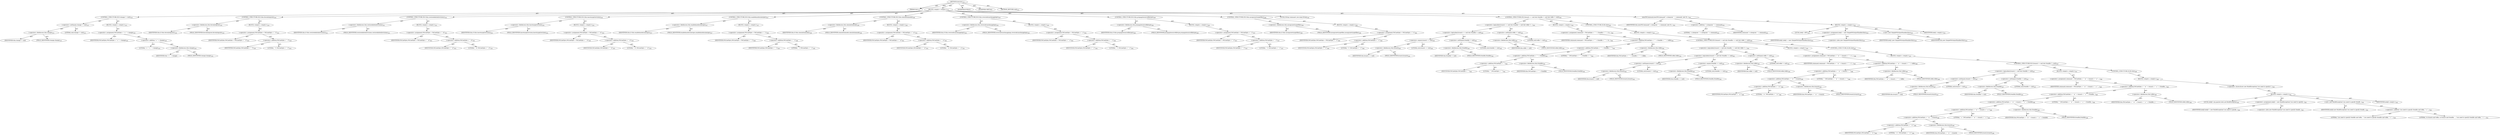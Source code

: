 digraph "execute" {  
"111669149720" [label = <(METHOD,execute)<SUB>314</SUB>> ]
"115964117004" [label = <(PARAM,this)<SUB>314</SUB>> ]
"25769803800" [label = <(BLOCK,&lt;empty&gt;,&lt;empty&gt;)<SUB>314</SUB>> ]
"47244640256" [label = <(CONTROL_STRUCTURE,IF,if (change != null))<SUB>315</SUB>> ]
"30064771108" [label = <(&lt;operator&gt;.notEquals,change != null)<SUB>315</SUB>> ]
"30064771109" [label = <(&lt;operator&gt;.fieldAccess,this.change)<SUB>315</SUB>> ]
"68719476782" [label = <(IDENTIFIER,this,change != null)> ]
"55834574872" [label = <(FIELD_IDENTIFIER,change,change)<SUB>315</SUB>> ]
"90194313216" [label = <(LITERAL,null,change != null)<SUB>315</SUB>> ]
"25769803801" [label = <(BLOCK,&lt;empty&gt;,&lt;empty&gt;)<SUB>315</SUB>> ]
"30064771110" [label = <(&lt;operator&gt;.assignment,P4CmdOpts = &quot;-c &quot; + change)<SUB>316</SUB>> ]
"68719476783" [label = <(IDENTIFIER,P4CmdOpts,P4CmdOpts = &quot;-c &quot; + change)<SUB>316</SUB>> ]
"30064771111" [label = <(&lt;operator&gt;.addition,&quot;-c &quot; + change)<SUB>316</SUB>> ]
"90194313217" [label = <(LITERAL,&quot;-c &quot;,&quot;-c &quot; + change)<SUB>316</SUB>> ]
"30064771112" [label = <(&lt;operator&gt;.fieldAccess,this.change)<SUB>316</SUB>> ]
"68719476784" [label = <(IDENTIFIER,this,&quot;-c &quot; + change)> ]
"55834574873" [label = <(FIELD_IDENTIFIER,change,change)<SUB>316</SUB>> ]
"47244640257" [label = <(CONTROL_STRUCTURE,IF,if (this.forceintegrate))<SUB>318</SUB>> ]
"30064771113" [label = <(&lt;operator&gt;.fieldAccess,this.forceintegrate)<SUB>318</SUB>> ]
"68719476748" [label = <(IDENTIFIER,this,if (this.forceintegrate))<SUB>318</SUB>> ]
"55834574874" [label = <(FIELD_IDENTIFIER,forceintegrate,forceintegrate)<SUB>318</SUB>> ]
"25769803802" [label = <(BLOCK,&lt;empty&gt;,&lt;empty&gt;)<SUB>318</SUB>> ]
"30064771114" [label = <(&lt;operator&gt;.assignment,P4CmdOpts = P4CmdOpts + &quot; -f&quot;)<SUB>319</SUB>> ]
"68719476785" [label = <(IDENTIFIER,P4CmdOpts,P4CmdOpts = P4CmdOpts + &quot; -f&quot;)<SUB>319</SUB>> ]
"30064771115" [label = <(&lt;operator&gt;.addition,P4CmdOpts + &quot; -f&quot;)<SUB>319</SUB>> ]
"68719476786" [label = <(IDENTIFIER,P4CmdOpts,P4CmdOpts + &quot; -f&quot;)<SUB>319</SUB>> ]
"90194313218" [label = <(LITERAL,&quot; -f&quot;,P4CmdOpts + &quot; -f&quot;)<SUB>319</SUB>> ]
"47244640258" [label = <(CONTROL_STRUCTURE,IF,if (this.restoredeletedrevisions))<SUB>321</SUB>> ]
"30064771116" [label = <(&lt;operator&gt;.fieldAccess,this.restoredeletedrevisions)<SUB>321</SUB>> ]
"68719476749" [label = <(IDENTIFIER,this,if (this.restoredeletedrevisions))<SUB>321</SUB>> ]
"55834574875" [label = <(FIELD_IDENTIFIER,restoredeletedrevisions,restoredeletedrevisions)<SUB>321</SUB>> ]
"25769803803" [label = <(BLOCK,&lt;empty&gt;,&lt;empty&gt;)<SUB>321</SUB>> ]
"30064771117" [label = <(&lt;operator&gt;.assignment,P4CmdOpts = P4CmdOpts + &quot; -d&quot;)<SUB>322</SUB>> ]
"68719476787" [label = <(IDENTIFIER,P4CmdOpts,P4CmdOpts = P4CmdOpts + &quot; -d&quot;)<SUB>322</SUB>> ]
"30064771118" [label = <(&lt;operator&gt;.addition,P4CmdOpts + &quot; -d&quot;)<SUB>322</SUB>> ]
"68719476788" [label = <(IDENTIFIER,P4CmdOpts,P4CmdOpts + &quot; -d&quot;)<SUB>322</SUB>> ]
"90194313219" [label = <(LITERAL,&quot; -d&quot;,P4CmdOpts + &quot; -d&quot;)<SUB>322</SUB>> ]
"47244640259" [label = <(CONTROL_STRUCTURE,IF,if (this.leavetargetrevision))<SUB>324</SUB>> ]
"30064771119" [label = <(&lt;operator&gt;.fieldAccess,this.leavetargetrevision)<SUB>324</SUB>> ]
"68719476750" [label = <(IDENTIFIER,this,if (this.leavetargetrevision))<SUB>324</SUB>> ]
"55834574876" [label = <(FIELD_IDENTIFIER,leavetargetrevision,leavetargetrevision)<SUB>324</SUB>> ]
"25769803804" [label = <(BLOCK,&lt;empty&gt;,&lt;empty&gt;)<SUB>324</SUB>> ]
"30064771120" [label = <(&lt;operator&gt;.assignment,P4CmdOpts = P4CmdOpts + &quot; -h&quot;)<SUB>325</SUB>> ]
"68719476789" [label = <(IDENTIFIER,P4CmdOpts,P4CmdOpts = P4CmdOpts + &quot; -h&quot;)<SUB>325</SUB>> ]
"30064771121" [label = <(&lt;operator&gt;.addition,P4CmdOpts + &quot; -h&quot;)<SUB>325</SUB>> ]
"68719476790" [label = <(IDENTIFIER,P4CmdOpts,P4CmdOpts + &quot; -h&quot;)<SUB>325</SUB>> ]
"90194313220" [label = <(LITERAL,&quot; -h&quot;,P4CmdOpts + &quot; -h&quot;)<SUB>325</SUB>> ]
"47244640260" [label = <(CONTROL_STRUCTURE,IF,if (this.enablebaselessmerges))<SUB>327</SUB>> ]
"30064771122" [label = <(&lt;operator&gt;.fieldAccess,this.enablebaselessmerges)<SUB>327</SUB>> ]
"68719476751" [label = <(IDENTIFIER,this,if (this.enablebaselessmerges))<SUB>327</SUB>> ]
"55834574877" [label = <(FIELD_IDENTIFIER,enablebaselessmerges,enablebaselessmerges)<SUB>327</SUB>> ]
"25769803805" [label = <(BLOCK,&lt;empty&gt;,&lt;empty&gt;)<SUB>327</SUB>> ]
"30064771123" [label = <(&lt;operator&gt;.assignment,P4CmdOpts = P4CmdOpts + &quot; -i&quot;)<SUB>328</SUB>> ]
"68719476791" [label = <(IDENTIFIER,P4CmdOpts,P4CmdOpts = P4CmdOpts + &quot; -i&quot;)<SUB>328</SUB>> ]
"30064771124" [label = <(&lt;operator&gt;.addition,P4CmdOpts + &quot; -i&quot;)<SUB>328</SUB>> ]
"68719476792" [label = <(IDENTIFIER,P4CmdOpts,P4CmdOpts + &quot; -i&quot;)<SUB>328</SUB>> ]
"90194313221" [label = <(LITERAL,&quot; -i&quot;,P4CmdOpts + &quot; -i&quot;)<SUB>328</SUB>> ]
"47244640261" [label = <(CONTROL_STRUCTURE,IF,if (this.simulationmode))<SUB>330</SUB>> ]
"30064771125" [label = <(&lt;operator&gt;.fieldAccess,this.simulationmode)<SUB>330</SUB>> ]
"68719476752" [label = <(IDENTIFIER,this,if (this.simulationmode))<SUB>330</SUB>> ]
"55834574878" [label = <(FIELD_IDENTIFIER,simulationmode,simulationmode)<SUB>330</SUB>> ]
"25769803806" [label = <(BLOCK,&lt;empty&gt;,&lt;empty&gt;)<SUB>330</SUB>> ]
"30064771126" [label = <(&lt;operator&gt;.assignment,P4CmdOpts = P4CmdOpts + &quot; -n&quot;)<SUB>331</SUB>> ]
"68719476793" [label = <(IDENTIFIER,P4CmdOpts,P4CmdOpts = P4CmdOpts + &quot; -n&quot;)<SUB>331</SUB>> ]
"30064771127" [label = <(&lt;operator&gt;.addition,P4CmdOpts + &quot; -n&quot;)<SUB>331</SUB>> ]
"68719476794" [label = <(IDENTIFIER,P4CmdOpts,P4CmdOpts + &quot; -n&quot;)<SUB>331</SUB>> ]
"90194313222" [label = <(LITERAL,&quot; -n&quot;,P4CmdOpts + &quot; -n&quot;)<SUB>331</SUB>> ]
"47244640262" [label = <(CONTROL_STRUCTURE,IF,if (this.reversebranchmappings))<SUB>333</SUB>> ]
"30064771128" [label = <(&lt;operator&gt;.fieldAccess,this.reversebranchmappings)<SUB>333</SUB>> ]
"68719476753" [label = <(IDENTIFIER,this,if (this.reversebranchmappings))<SUB>333</SUB>> ]
"55834574879" [label = <(FIELD_IDENTIFIER,reversebranchmappings,reversebranchmappings)<SUB>333</SUB>> ]
"25769803807" [label = <(BLOCK,&lt;empty&gt;,&lt;empty&gt;)<SUB>333</SUB>> ]
"30064771129" [label = <(&lt;operator&gt;.assignment,P4CmdOpts = P4CmdOpts + &quot; -r&quot;)<SUB>334</SUB>> ]
"68719476795" [label = <(IDENTIFIER,P4CmdOpts,P4CmdOpts = P4CmdOpts + &quot; -r&quot;)<SUB>334</SUB>> ]
"30064771130" [label = <(&lt;operator&gt;.addition,P4CmdOpts + &quot; -r&quot;)<SUB>334</SUB>> ]
"68719476796" [label = <(IDENTIFIER,P4CmdOpts,P4CmdOpts + &quot; -r&quot;)<SUB>334</SUB>> ]
"90194313223" [label = <(LITERAL,&quot; -r&quot;,P4CmdOpts + &quot; -r&quot;)<SUB>334</SUB>> ]
"47244640263" [label = <(CONTROL_STRUCTURE,IF,if (this.propagatesourcefiletype))<SUB>336</SUB>> ]
"30064771131" [label = <(&lt;operator&gt;.fieldAccess,this.propagatesourcefiletype)<SUB>336</SUB>> ]
"68719476754" [label = <(IDENTIFIER,this,if (this.propagatesourcefiletype))<SUB>336</SUB>> ]
"55834574880" [label = <(FIELD_IDENTIFIER,propagatesourcefiletype,propagatesourcefiletype)<SUB>336</SUB>> ]
"25769803808" [label = <(BLOCK,&lt;empty&gt;,&lt;empty&gt;)<SUB>336</SUB>> ]
"30064771132" [label = <(&lt;operator&gt;.assignment,P4CmdOpts = P4CmdOpts + &quot; -t&quot;)<SUB>337</SUB>> ]
"68719476797" [label = <(IDENTIFIER,P4CmdOpts,P4CmdOpts = P4CmdOpts + &quot; -t&quot;)<SUB>337</SUB>> ]
"30064771133" [label = <(&lt;operator&gt;.addition,P4CmdOpts + &quot; -t&quot;)<SUB>337</SUB>> ]
"68719476798" [label = <(IDENTIFIER,P4CmdOpts,P4CmdOpts + &quot; -t&quot;)<SUB>337</SUB>> ]
"90194313224" [label = <(LITERAL,&quot; -t&quot;,P4CmdOpts + &quot; -t&quot;)<SUB>337</SUB>> ]
"47244640264" [label = <(CONTROL_STRUCTURE,IF,if (this.nocopynewtargetfiles))<SUB>339</SUB>> ]
"30064771134" [label = <(&lt;operator&gt;.fieldAccess,this.nocopynewtargetfiles)<SUB>339</SUB>> ]
"68719476755" [label = <(IDENTIFIER,this,if (this.nocopynewtargetfiles))<SUB>339</SUB>> ]
"55834574881" [label = <(FIELD_IDENTIFIER,nocopynewtargetfiles,nocopynewtargetfiles)<SUB>339</SUB>> ]
"25769803809" [label = <(BLOCK,&lt;empty&gt;,&lt;empty&gt;)<SUB>339</SUB>> ]
"30064771135" [label = <(&lt;operator&gt;.assignment,P4CmdOpts = P4CmdOpts + &quot;-v&quot;)<SUB>340</SUB>> ]
"68719476799" [label = <(IDENTIFIER,P4CmdOpts,P4CmdOpts = P4CmdOpts + &quot;-v&quot;)<SUB>340</SUB>> ]
"30064771136" [label = <(&lt;operator&gt;.addition,P4CmdOpts + &quot;-v&quot;)<SUB>340</SUB>> ]
"68719476800" [label = <(IDENTIFIER,P4CmdOpts,P4CmdOpts + &quot;-v&quot;)<SUB>340</SUB>> ]
"90194313225" [label = <(LITERAL,&quot;-v&quot;,P4CmdOpts + &quot;-v&quot;)<SUB>340</SUB>> ]
"94489280512" [label = <(LOCAL,String command: java.lang.String)<SUB>342</SUB>> ]
"47244640265" [label = <(CONTROL_STRUCTURE,IF,if (branch == null &amp;&amp; fromfile != null &amp;&amp; tofile != null))<SUB>343</SUB>> ]
"30064771137" [label = <(&lt;operator&gt;.logicalAnd,branch == null &amp;&amp; fromfile != null &amp;&amp; tofile !=...)<SUB>343</SUB>> ]
"30064771138" [label = <(&lt;operator&gt;.logicalAnd,branch == null &amp;&amp; fromfile != null)<SUB>343</SUB>> ]
"30064771139" [label = <(&lt;operator&gt;.equals,branch == null)<SUB>343</SUB>> ]
"30064771140" [label = <(&lt;operator&gt;.fieldAccess,this.branch)<SUB>343</SUB>> ]
"68719476801" [label = <(IDENTIFIER,this,branch == null)> ]
"55834574882" [label = <(FIELD_IDENTIFIER,branch,branch)<SUB>343</SUB>> ]
"90194313226" [label = <(LITERAL,null,branch == null)<SUB>343</SUB>> ]
"30064771141" [label = <(&lt;operator&gt;.notEquals,fromfile != null)<SUB>343</SUB>> ]
"30064771142" [label = <(&lt;operator&gt;.fieldAccess,this.fromfile)<SUB>343</SUB>> ]
"68719476802" [label = <(IDENTIFIER,this,fromfile != null)> ]
"55834574883" [label = <(FIELD_IDENTIFIER,fromfile,fromfile)<SUB>343</SUB>> ]
"90194313227" [label = <(LITERAL,null,fromfile != null)<SUB>343</SUB>> ]
"30064771143" [label = <(&lt;operator&gt;.notEquals,tofile != null)<SUB>343</SUB>> ]
"30064771144" [label = <(&lt;operator&gt;.fieldAccess,this.tofile)<SUB>343</SUB>> ]
"68719476803" [label = <(IDENTIFIER,this,tofile != null)> ]
"55834574884" [label = <(FIELD_IDENTIFIER,tofile,tofile)<SUB>343</SUB>> ]
"90194313228" [label = <(LITERAL,null,tofile != null)<SUB>343</SUB>> ]
"25769803810" [label = <(BLOCK,&lt;empty&gt;,&lt;empty&gt;)<SUB>343</SUB>> ]
"30064771145" [label = <(&lt;operator&gt;.assignment,command = P4CmdOpts + &quot; &quot; + fromfile + &quot; &quot; + to...)<SUB>344</SUB>> ]
"68719476804" [label = <(IDENTIFIER,command,command = P4CmdOpts + &quot; &quot; + fromfile + &quot; &quot; + to...)<SUB>344</SUB>> ]
"30064771146" [label = <(&lt;operator&gt;.addition,P4CmdOpts + &quot; &quot; + fromfile + &quot; &quot; + tofile)<SUB>344</SUB>> ]
"30064771147" [label = <(&lt;operator&gt;.addition,P4CmdOpts + &quot; &quot; + fromfile + &quot; &quot;)<SUB>344</SUB>> ]
"30064771148" [label = <(&lt;operator&gt;.addition,P4CmdOpts + &quot; &quot; + fromfile)<SUB>344</SUB>> ]
"30064771149" [label = <(&lt;operator&gt;.addition,P4CmdOpts + &quot; &quot;)<SUB>344</SUB>> ]
"68719476805" [label = <(IDENTIFIER,P4CmdOpts,P4CmdOpts + &quot; &quot;)<SUB>344</SUB>> ]
"90194313229" [label = <(LITERAL,&quot; &quot;,P4CmdOpts + &quot; &quot;)<SUB>344</SUB>> ]
"30064771150" [label = <(&lt;operator&gt;.fieldAccess,this.fromfile)<SUB>344</SUB>> ]
"68719476806" [label = <(IDENTIFIER,this,P4CmdOpts + &quot; &quot; + fromfile)> ]
"55834574885" [label = <(FIELD_IDENTIFIER,fromfile,fromfile)<SUB>344</SUB>> ]
"90194313230" [label = <(LITERAL,&quot; &quot;,P4CmdOpts + &quot; &quot; + fromfile + &quot; &quot;)<SUB>344</SUB>> ]
"30064771151" [label = <(&lt;operator&gt;.fieldAccess,this.tofile)<SUB>344</SUB>> ]
"68719476807" [label = <(IDENTIFIER,this,P4CmdOpts + &quot; &quot; + fromfile + &quot; &quot; + tofile)> ]
"55834574886" [label = <(FIELD_IDENTIFIER,tofile,tofile)<SUB>344</SUB>> ]
"47244640266" [label = <(CONTROL_STRUCTURE,ELSE,else)<SUB>345</SUB>> ]
"25769803811" [label = <(BLOCK,&lt;empty&gt;,&lt;empty&gt;)<SUB>345</SUB>> ]
"47244640267" [label = <(CONTROL_STRUCTURE,IF,if (branch != null &amp;&amp; fromfile == null &amp;&amp; tofile != null))<SUB>345</SUB>> ]
"30064771152" [label = <(&lt;operator&gt;.logicalAnd,branch != null &amp;&amp; fromfile == null &amp;&amp; tofile !=...)<SUB>345</SUB>> ]
"30064771153" [label = <(&lt;operator&gt;.logicalAnd,branch != null &amp;&amp; fromfile == null)<SUB>345</SUB>> ]
"30064771154" [label = <(&lt;operator&gt;.notEquals,branch != null)<SUB>345</SUB>> ]
"30064771155" [label = <(&lt;operator&gt;.fieldAccess,this.branch)<SUB>345</SUB>> ]
"68719476808" [label = <(IDENTIFIER,this,branch != null)> ]
"55834574887" [label = <(FIELD_IDENTIFIER,branch,branch)<SUB>345</SUB>> ]
"90194313231" [label = <(LITERAL,null,branch != null)<SUB>345</SUB>> ]
"30064771156" [label = <(&lt;operator&gt;.equals,fromfile == null)<SUB>345</SUB>> ]
"30064771157" [label = <(&lt;operator&gt;.fieldAccess,this.fromfile)<SUB>345</SUB>> ]
"68719476809" [label = <(IDENTIFIER,this,fromfile == null)> ]
"55834574888" [label = <(FIELD_IDENTIFIER,fromfile,fromfile)<SUB>345</SUB>> ]
"90194313232" [label = <(LITERAL,null,fromfile == null)<SUB>345</SUB>> ]
"30064771158" [label = <(&lt;operator&gt;.notEquals,tofile != null)<SUB>345</SUB>> ]
"30064771159" [label = <(&lt;operator&gt;.fieldAccess,this.tofile)<SUB>345</SUB>> ]
"68719476810" [label = <(IDENTIFIER,this,tofile != null)> ]
"55834574889" [label = <(FIELD_IDENTIFIER,tofile,tofile)<SUB>345</SUB>> ]
"90194313233" [label = <(LITERAL,null,tofile != null)<SUB>345</SUB>> ]
"25769803812" [label = <(BLOCK,&lt;empty&gt;,&lt;empty&gt;)<SUB>345</SUB>> ]
"30064771160" [label = <(&lt;operator&gt;.assignment,command = P4CmdOpts + &quot; -b &quot; + branch + &quot; &quot; + t...)<SUB>346</SUB>> ]
"68719476811" [label = <(IDENTIFIER,command,command = P4CmdOpts + &quot; -b &quot; + branch + &quot; &quot; + t...)<SUB>346</SUB>> ]
"30064771161" [label = <(&lt;operator&gt;.addition,P4CmdOpts + &quot; -b &quot; + branch + &quot; &quot; + tofile)<SUB>346</SUB>> ]
"30064771162" [label = <(&lt;operator&gt;.addition,P4CmdOpts + &quot; -b &quot; + branch + &quot; &quot;)<SUB>346</SUB>> ]
"30064771163" [label = <(&lt;operator&gt;.addition,P4CmdOpts + &quot; -b &quot; + branch)<SUB>346</SUB>> ]
"30064771164" [label = <(&lt;operator&gt;.addition,P4CmdOpts + &quot; -b &quot;)<SUB>346</SUB>> ]
"68719476812" [label = <(IDENTIFIER,P4CmdOpts,P4CmdOpts + &quot; -b &quot;)<SUB>346</SUB>> ]
"90194313234" [label = <(LITERAL,&quot; -b &quot;,P4CmdOpts + &quot; -b &quot;)<SUB>346</SUB>> ]
"30064771165" [label = <(&lt;operator&gt;.fieldAccess,this.branch)<SUB>346</SUB>> ]
"68719476813" [label = <(IDENTIFIER,this,P4CmdOpts + &quot; -b &quot; + branch)> ]
"55834574890" [label = <(FIELD_IDENTIFIER,branch,branch)<SUB>346</SUB>> ]
"90194313235" [label = <(LITERAL,&quot; &quot;,P4CmdOpts + &quot; -b &quot; + branch + &quot; &quot;)<SUB>346</SUB>> ]
"30064771166" [label = <(&lt;operator&gt;.fieldAccess,this.tofile)<SUB>346</SUB>> ]
"68719476814" [label = <(IDENTIFIER,this,P4CmdOpts + &quot; -b &quot; + branch + &quot; &quot; + tofile)> ]
"55834574891" [label = <(FIELD_IDENTIFIER,tofile,tofile)<SUB>346</SUB>> ]
"47244640268" [label = <(CONTROL_STRUCTURE,ELSE,else)<SUB>347</SUB>> ]
"25769803813" [label = <(BLOCK,&lt;empty&gt;,&lt;empty&gt;)<SUB>347</SUB>> ]
"47244640269" [label = <(CONTROL_STRUCTURE,IF,if (branch != null &amp;&amp; fromfile != null))<SUB>347</SUB>> ]
"30064771167" [label = <(&lt;operator&gt;.logicalAnd,branch != null &amp;&amp; fromfile != null)<SUB>347</SUB>> ]
"30064771168" [label = <(&lt;operator&gt;.notEquals,branch != null)<SUB>347</SUB>> ]
"30064771169" [label = <(&lt;operator&gt;.fieldAccess,this.branch)<SUB>347</SUB>> ]
"68719476815" [label = <(IDENTIFIER,this,branch != null)> ]
"55834574892" [label = <(FIELD_IDENTIFIER,branch,branch)<SUB>347</SUB>> ]
"90194313236" [label = <(LITERAL,null,branch != null)<SUB>347</SUB>> ]
"30064771170" [label = <(&lt;operator&gt;.notEquals,fromfile != null)<SUB>347</SUB>> ]
"30064771171" [label = <(&lt;operator&gt;.fieldAccess,this.fromfile)<SUB>347</SUB>> ]
"68719476816" [label = <(IDENTIFIER,this,fromfile != null)> ]
"55834574893" [label = <(FIELD_IDENTIFIER,fromfile,fromfile)<SUB>347</SUB>> ]
"90194313237" [label = <(LITERAL,null,fromfile != null)<SUB>347</SUB>> ]
"25769803814" [label = <(BLOCK,&lt;empty&gt;,&lt;empty&gt;)<SUB>347</SUB>> ]
"30064771172" [label = <(&lt;operator&gt;.assignment,command = P4CmdOpts + &quot; -b &quot; + branch + &quot; -s &quot; ...)<SUB>348</SUB>> ]
"68719476817" [label = <(IDENTIFIER,command,command = P4CmdOpts + &quot; -b &quot; + branch + &quot; -s &quot; ...)<SUB>348</SUB>> ]
"30064771173" [label = <(&lt;operator&gt;.addition,P4CmdOpts + &quot; -b &quot; + branch + &quot; -s &quot; + fromfile...)<SUB>348</SUB>> ]
"30064771174" [label = <(&lt;operator&gt;.addition,P4CmdOpts + &quot; -b &quot; + branch + &quot; -s &quot; + fromfile...)<SUB>348</SUB>> ]
"30064771175" [label = <(&lt;operator&gt;.addition,P4CmdOpts + &quot; -b &quot; + branch + &quot; -s &quot; + fromfile)<SUB>348</SUB>> ]
"30064771176" [label = <(&lt;operator&gt;.addition,P4CmdOpts + &quot; -b &quot; + branch + &quot; -s &quot;)<SUB>348</SUB>> ]
"30064771177" [label = <(&lt;operator&gt;.addition,P4CmdOpts + &quot; -b &quot; + branch)<SUB>348</SUB>> ]
"30064771178" [label = <(&lt;operator&gt;.addition,P4CmdOpts + &quot; -b &quot;)<SUB>348</SUB>> ]
"68719476818" [label = <(IDENTIFIER,P4CmdOpts,P4CmdOpts + &quot; -b &quot;)<SUB>348</SUB>> ]
"90194313238" [label = <(LITERAL,&quot; -b &quot;,P4CmdOpts + &quot; -b &quot;)<SUB>348</SUB>> ]
"30064771179" [label = <(&lt;operator&gt;.fieldAccess,this.branch)<SUB>348</SUB>> ]
"68719476819" [label = <(IDENTIFIER,this,P4CmdOpts + &quot; -b &quot; + branch)> ]
"55834574894" [label = <(FIELD_IDENTIFIER,branch,branch)<SUB>348</SUB>> ]
"90194313239" [label = <(LITERAL,&quot; -s &quot;,P4CmdOpts + &quot; -b &quot; + branch + &quot; -s &quot;)<SUB>348</SUB>> ]
"30064771180" [label = <(&lt;operator&gt;.fieldAccess,this.fromfile)<SUB>348</SUB>> ]
"68719476820" [label = <(IDENTIFIER,this,P4CmdOpts + &quot; -b &quot; + branch + &quot; -s &quot; + fromfile)> ]
"55834574895" [label = <(FIELD_IDENTIFIER,fromfile,fromfile)<SUB>348</SUB>> ]
"90194313240" [label = <(LITERAL,&quot; &quot;,P4CmdOpts + &quot; -b &quot; + branch + &quot; -s &quot; + fromfile...)<SUB>348</SUB>> ]
"30064771181" [label = <(&lt;operator&gt;.fieldAccess,this.tofile)<SUB>348</SUB>> ]
"68719476821" [label = <(IDENTIFIER,this,P4CmdOpts + &quot; -b &quot; + branch + &quot; -s &quot; + fromfile...)> ]
"55834574896" [label = <(FIELD_IDENTIFIER,tofile,tofile)<SUB>348</SUB>> ]
"47244640270" [label = <(CONTROL_STRUCTURE,ELSE,else)<SUB>349</SUB>> ]
"25769803815" [label = <(BLOCK,&lt;empty&gt;,&lt;empty&gt;)<SUB>349</SUB>> ]
"30064771182" [label = <(&lt;operator&gt;.throw,throw new BuildException(&quot;you need to specify f...)<SUB>350</SUB>> ]
"25769803816" [label = <(BLOCK,&lt;empty&gt;,&lt;empty&gt;)<SUB>350</SUB>> ]
"94489280513" [label = <(LOCAL,$obj0: org.apache.tools.ant.BuildException)<SUB>350</SUB>> ]
"30064771183" [label = <(&lt;operator&gt;.assignment,$obj0 = new BuildException(&quot;you need to specify...)<SUB>350</SUB>> ]
"68719476822" [label = <(IDENTIFIER,$obj0,$obj0 = new BuildException(&quot;you need to specify...)<SUB>350</SUB>> ]
"30064771184" [label = <(&lt;operator&gt;.alloc,new BuildException(&quot;you need to specify fromfil...)<SUB>350</SUB>> ]
"30064771185" [label = <(&lt;init&gt;,new BuildException(&quot;you need to specify fromfil...)<SUB>350</SUB>> ]
"68719476823" [label = <(IDENTIFIER,$obj0,new BuildException(&quot;you need to specify fromfil...)<SUB>350</SUB>> ]
"30064771186" [label = <(&lt;operator&gt;.addition,&quot;you need to specify fromfile and tofile, &quot; + &quot;...)<SUB>350</SUB>> ]
"90194313241" [label = <(LITERAL,&quot;you need to specify fromfile and tofile, &quot;,&quot;you need to specify fromfile and tofile, &quot; + &quot;...)<SUB>350</SUB>> ]
"90194313242" [label = <(LITERAL,&quot;or branch and tofile, or branch and fromfile, ...,&quot;you need to specify fromfile and tofile, &quot; + &quot;...)<SUB>351</SUB>> ]
"68719476824" [label = <(IDENTIFIER,$obj0,&lt;empty&gt;)<SUB>350</SUB>> ]
"30064771187" [label = <(execP4Command,execP4Command(&quot;-s integrate &quot; + command, new Si...)<SUB>353</SUB>> ]
"68719476757" [label = <(IDENTIFIER,this,execP4Command(&quot;-s integrate &quot; + command, new Si...)<SUB>353</SUB>> ]
"30064771188" [label = <(&lt;operator&gt;.addition,&quot;-s integrate &quot; + command)<SUB>353</SUB>> ]
"90194313243" [label = <(LITERAL,&quot;-s integrate &quot;,&quot;-s integrate &quot; + command)<SUB>353</SUB>> ]
"68719476825" [label = <(IDENTIFIER,command,&quot;-s integrate &quot; + command)<SUB>353</SUB>> ]
"25769803817" [label = <(BLOCK,&lt;empty&gt;,&lt;empty&gt;)<SUB>353</SUB>> ]
"94489280514" [label = <(LOCAL,$obj1: ANY)<SUB>353</SUB>> ]
"30064771189" [label = <(&lt;operator&gt;.assignment,$obj1 = new SimpleP4OutputHandler(this))<SUB>353</SUB>> ]
"68719476826" [label = <(IDENTIFIER,$obj1,$obj1 = new SimpleP4OutputHandler(this))<SUB>353</SUB>> ]
"30064771190" [label = <(&lt;operator&gt;.alloc,new SimpleP4OutputHandler(this))<SUB>353</SUB>> ]
"30064771191" [label = <(&lt;init&gt;,new SimpleP4OutputHandler(this))<SUB>353</SUB>> ]
"68719476827" [label = <(IDENTIFIER,$obj1,new SimpleP4OutputHandler(this))<SUB>353</SUB>> ]
"68719476756" [label = <(IDENTIFIER,this,new SimpleP4OutputHandler(this))<SUB>353</SUB>> ]
"68719476828" [label = <(IDENTIFIER,$obj1,&lt;empty&gt;)<SUB>353</SUB>> ]
"133143986236" [label = <(MODIFIER,PUBLIC)> ]
"133143986237" [label = <(MODIFIER,VIRTUAL)> ]
"128849018904" [label = <(METHOD_RETURN,void)<SUB>314</SUB>> ]
  "111669149720" -> "115964117004"  [ label = "AST: "] 
  "111669149720" -> "25769803800"  [ label = "AST: "] 
  "111669149720" -> "133143986236"  [ label = "AST: "] 
  "111669149720" -> "133143986237"  [ label = "AST: "] 
  "111669149720" -> "128849018904"  [ label = "AST: "] 
  "25769803800" -> "47244640256"  [ label = "AST: "] 
  "25769803800" -> "47244640257"  [ label = "AST: "] 
  "25769803800" -> "47244640258"  [ label = "AST: "] 
  "25769803800" -> "47244640259"  [ label = "AST: "] 
  "25769803800" -> "47244640260"  [ label = "AST: "] 
  "25769803800" -> "47244640261"  [ label = "AST: "] 
  "25769803800" -> "47244640262"  [ label = "AST: "] 
  "25769803800" -> "47244640263"  [ label = "AST: "] 
  "25769803800" -> "47244640264"  [ label = "AST: "] 
  "25769803800" -> "94489280512"  [ label = "AST: "] 
  "25769803800" -> "47244640265"  [ label = "AST: "] 
  "25769803800" -> "30064771187"  [ label = "AST: "] 
  "47244640256" -> "30064771108"  [ label = "AST: "] 
  "47244640256" -> "25769803801"  [ label = "AST: "] 
  "30064771108" -> "30064771109"  [ label = "AST: "] 
  "30064771108" -> "90194313216"  [ label = "AST: "] 
  "30064771109" -> "68719476782"  [ label = "AST: "] 
  "30064771109" -> "55834574872"  [ label = "AST: "] 
  "25769803801" -> "30064771110"  [ label = "AST: "] 
  "30064771110" -> "68719476783"  [ label = "AST: "] 
  "30064771110" -> "30064771111"  [ label = "AST: "] 
  "30064771111" -> "90194313217"  [ label = "AST: "] 
  "30064771111" -> "30064771112"  [ label = "AST: "] 
  "30064771112" -> "68719476784"  [ label = "AST: "] 
  "30064771112" -> "55834574873"  [ label = "AST: "] 
  "47244640257" -> "30064771113"  [ label = "AST: "] 
  "47244640257" -> "25769803802"  [ label = "AST: "] 
  "30064771113" -> "68719476748"  [ label = "AST: "] 
  "30064771113" -> "55834574874"  [ label = "AST: "] 
  "25769803802" -> "30064771114"  [ label = "AST: "] 
  "30064771114" -> "68719476785"  [ label = "AST: "] 
  "30064771114" -> "30064771115"  [ label = "AST: "] 
  "30064771115" -> "68719476786"  [ label = "AST: "] 
  "30064771115" -> "90194313218"  [ label = "AST: "] 
  "47244640258" -> "30064771116"  [ label = "AST: "] 
  "47244640258" -> "25769803803"  [ label = "AST: "] 
  "30064771116" -> "68719476749"  [ label = "AST: "] 
  "30064771116" -> "55834574875"  [ label = "AST: "] 
  "25769803803" -> "30064771117"  [ label = "AST: "] 
  "30064771117" -> "68719476787"  [ label = "AST: "] 
  "30064771117" -> "30064771118"  [ label = "AST: "] 
  "30064771118" -> "68719476788"  [ label = "AST: "] 
  "30064771118" -> "90194313219"  [ label = "AST: "] 
  "47244640259" -> "30064771119"  [ label = "AST: "] 
  "47244640259" -> "25769803804"  [ label = "AST: "] 
  "30064771119" -> "68719476750"  [ label = "AST: "] 
  "30064771119" -> "55834574876"  [ label = "AST: "] 
  "25769803804" -> "30064771120"  [ label = "AST: "] 
  "30064771120" -> "68719476789"  [ label = "AST: "] 
  "30064771120" -> "30064771121"  [ label = "AST: "] 
  "30064771121" -> "68719476790"  [ label = "AST: "] 
  "30064771121" -> "90194313220"  [ label = "AST: "] 
  "47244640260" -> "30064771122"  [ label = "AST: "] 
  "47244640260" -> "25769803805"  [ label = "AST: "] 
  "30064771122" -> "68719476751"  [ label = "AST: "] 
  "30064771122" -> "55834574877"  [ label = "AST: "] 
  "25769803805" -> "30064771123"  [ label = "AST: "] 
  "30064771123" -> "68719476791"  [ label = "AST: "] 
  "30064771123" -> "30064771124"  [ label = "AST: "] 
  "30064771124" -> "68719476792"  [ label = "AST: "] 
  "30064771124" -> "90194313221"  [ label = "AST: "] 
  "47244640261" -> "30064771125"  [ label = "AST: "] 
  "47244640261" -> "25769803806"  [ label = "AST: "] 
  "30064771125" -> "68719476752"  [ label = "AST: "] 
  "30064771125" -> "55834574878"  [ label = "AST: "] 
  "25769803806" -> "30064771126"  [ label = "AST: "] 
  "30064771126" -> "68719476793"  [ label = "AST: "] 
  "30064771126" -> "30064771127"  [ label = "AST: "] 
  "30064771127" -> "68719476794"  [ label = "AST: "] 
  "30064771127" -> "90194313222"  [ label = "AST: "] 
  "47244640262" -> "30064771128"  [ label = "AST: "] 
  "47244640262" -> "25769803807"  [ label = "AST: "] 
  "30064771128" -> "68719476753"  [ label = "AST: "] 
  "30064771128" -> "55834574879"  [ label = "AST: "] 
  "25769803807" -> "30064771129"  [ label = "AST: "] 
  "30064771129" -> "68719476795"  [ label = "AST: "] 
  "30064771129" -> "30064771130"  [ label = "AST: "] 
  "30064771130" -> "68719476796"  [ label = "AST: "] 
  "30064771130" -> "90194313223"  [ label = "AST: "] 
  "47244640263" -> "30064771131"  [ label = "AST: "] 
  "47244640263" -> "25769803808"  [ label = "AST: "] 
  "30064771131" -> "68719476754"  [ label = "AST: "] 
  "30064771131" -> "55834574880"  [ label = "AST: "] 
  "25769803808" -> "30064771132"  [ label = "AST: "] 
  "30064771132" -> "68719476797"  [ label = "AST: "] 
  "30064771132" -> "30064771133"  [ label = "AST: "] 
  "30064771133" -> "68719476798"  [ label = "AST: "] 
  "30064771133" -> "90194313224"  [ label = "AST: "] 
  "47244640264" -> "30064771134"  [ label = "AST: "] 
  "47244640264" -> "25769803809"  [ label = "AST: "] 
  "30064771134" -> "68719476755"  [ label = "AST: "] 
  "30064771134" -> "55834574881"  [ label = "AST: "] 
  "25769803809" -> "30064771135"  [ label = "AST: "] 
  "30064771135" -> "68719476799"  [ label = "AST: "] 
  "30064771135" -> "30064771136"  [ label = "AST: "] 
  "30064771136" -> "68719476800"  [ label = "AST: "] 
  "30064771136" -> "90194313225"  [ label = "AST: "] 
  "47244640265" -> "30064771137"  [ label = "AST: "] 
  "47244640265" -> "25769803810"  [ label = "AST: "] 
  "47244640265" -> "47244640266"  [ label = "AST: "] 
  "30064771137" -> "30064771138"  [ label = "AST: "] 
  "30064771137" -> "30064771143"  [ label = "AST: "] 
  "30064771138" -> "30064771139"  [ label = "AST: "] 
  "30064771138" -> "30064771141"  [ label = "AST: "] 
  "30064771139" -> "30064771140"  [ label = "AST: "] 
  "30064771139" -> "90194313226"  [ label = "AST: "] 
  "30064771140" -> "68719476801"  [ label = "AST: "] 
  "30064771140" -> "55834574882"  [ label = "AST: "] 
  "30064771141" -> "30064771142"  [ label = "AST: "] 
  "30064771141" -> "90194313227"  [ label = "AST: "] 
  "30064771142" -> "68719476802"  [ label = "AST: "] 
  "30064771142" -> "55834574883"  [ label = "AST: "] 
  "30064771143" -> "30064771144"  [ label = "AST: "] 
  "30064771143" -> "90194313228"  [ label = "AST: "] 
  "30064771144" -> "68719476803"  [ label = "AST: "] 
  "30064771144" -> "55834574884"  [ label = "AST: "] 
  "25769803810" -> "30064771145"  [ label = "AST: "] 
  "30064771145" -> "68719476804"  [ label = "AST: "] 
  "30064771145" -> "30064771146"  [ label = "AST: "] 
  "30064771146" -> "30064771147"  [ label = "AST: "] 
  "30064771146" -> "30064771151"  [ label = "AST: "] 
  "30064771147" -> "30064771148"  [ label = "AST: "] 
  "30064771147" -> "90194313230"  [ label = "AST: "] 
  "30064771148" -> "30064771149"  [ label = "AST: "] 
  "30064771148" -> "30064771150"  [ label = "AST: "] 
  "30064771149" -> "68719476805"  [ label = "AST: "] 
  "30064771149" -> "90194313229"  [ label = "AST: "] 
  "30064771150" -> "68719476806"  [ label = "AST: "] 
  "30064771150" -> "55834574885"  [ label = "AST: "] 
  "30064771151" -> "68719476807"  [ label = "AST: "] 
  "30064771151" -> "55834574886"  [ label = "AST: "] 
  "47244640266" -> "25769803811"  [ label = "AST: "] 
  "25769803811" -> "47244640267"  [ label = "AST: "] 
  "47244640267" -> "30064771152"  [ label = "AST: "] 
  "47244640267" -> "25769803812"  [ label = "AST: "] 
  "47244640267" -> "47244640268"  [ label = "AST: "] 
  "30064771152" -> "30064771153"  [ label = "AST: "] 
  "30064771152" -> "30064771158"  [ label = "AST: "] 
  "30064771153" -> "30064771154"  [ label = "AST: "] 
  "30064771153" -> "30064771156"  [ label = "AST: "] 
  "30064771154" -> "30064771155"  [ label = "AST: "] 
  "30064771154" -> "90194313231"  [ label = "AST: "] 
  "30064771155" -> "68719476808"  [ label = "AST: "] 
  "30064771155" -> "55834574887"  [ label = "AST: "] 
  "30064771156" -> "30064771157"  [ label = "AST: "] 
  "30064771156" -> "90194313232"  [ label = "AST: "] 
  "30064771157" -> "68719476809"  [ label = "AST: "] 
  "30064771157" -> "55834574888"  [ label = "AST: "] 
  "30064771158" -> "30064771159"  [ label = "AST: "] 
  "30064771158" -> "90194313233"  [ label = "AST: "] 
  "30064771159" -> "68719476810"  [ label = "AST: "] 
  "30064771159" -> "55834574889"  [ label = "AST: "] 
  "25769803812" -> "30064771160"  [ label = "AST: "] 
  "30064771160" -> "68719476811"  [ label = "AST: "] 
  "30064771160" -> "30064771161"  [ label = "AST: "] 
  "30064771161" -> "30064771162"  [ label = "AST: "] 
  "30064771161" -> "30064771166"  [ label = "AST: "] 
  "30064771162" -> "30064771163"  [ label = "AST: "] 
  "30064771162" -> "90194313235"  [ label = "AST: "] 
  "30064771163" -> "30064771164"  [ label = "AST: "] 
  "30064771163" -> "30064771165"  [ label = "AST: "] 
  "30064771164" -> "68719476812"  [ label = "AST: "] 
  "30064771164" -> "90194313234"  [ label = "AST: "] 
  "30064771165" -> "68719476813"  [ label = "AST: "] 
  "30064771165" -> "55834574890"  [ label = "AST: "] 
  "30064771166" -> "68719476814"  [ label = "AST: "] 
  "30064771166" -> "55834574891"  [ label = "AST: "] 
  "47244640268" -> "25769803813"  [ label = "AST: "] 
  "25769803813" -> "47244640269"  [ label = "AST: "] 
  "47244640269" -> "30064771167"  [ label = "AST: "] 
  "47244640269" -> "25769803814"  [ label = "AST: "] 
  "47244640269" -> "47244640270"  [ label = "AST: "] 
  "30064771167" -> "30064771168"  [ label = "AST: "] 
  "30064771167" -> "30064771170"  [ label = "AST: "] 
  "30064771168" -> "30064771169"  [ label = "AST: "] 
  "30064771168" -> "90194313236"  [ label = "AST: "] 
  "30064771169" -> "68719476815"  [ label = "AST: "] 
  "30064771169" -> "55834574892"  [ label = "AST: "] 
  "30064771170" -> "30064771171"  [ label = "AST: "] 
  "30064771170" -> "90194313237"  [ label = "AST: "] 
  "30064771171" -> "68719476816"  [ label = "AST: "] 
  "30064771171" -> "55834574893"  [ label = "AST: "] 
  "25769803814" -> "30064771172"  [ label = "AST: "] 
  "30064771172" -> "68719476817"  [ label = "AST: "] 
  "30064771172" -> "30064771173"  [ label = "AST: "] 
  "30064771173" -> "30064771174"  [ label = "AST: "] 
  "30064771173" -> "30064771181"  [ label = "AST: "] 
  "30064771174" -> "30064771175"  [ label = "AST: "] 
  "30064771174" -> "90194313240"  [ label = "AST: "] 
  "30064771175" -> "30064771176"  [ label = "AST: "] 
  "30064771175" -> "30064771180"  [ label = "AST: "] 
  "30064771176" -> "30064771177"  [ label = "AST: "] 
  "30064771176" -> "90194313239"  [ label = "AST: "] 
  "30064771177" -> "30064771178"  [ label = "AST: "] 
  "30064771177" -> "30064771179"  [ label = "AST: "] 
  "30064771178" -> "68719476818"  [ label = "AST: "] 
  "30064771178" -> "90194313238"  [ label = "AST: "] 
  "30064771179" -> "68719476819"  [ label = "AST: "] 
  "30064771179" -> "55834574894"  [ label = "AST: "] 
  "30064771180" -> "68719476820"  [ label = "AST: "] 
  "30064771180" -> "55834574895"  [ label = "AST: "] 
  "30064771181" -> "68719476821"  [ label = "AST: "] 
  "30064771181" -> "55834574896"  [ label = "AST: "] 
  "47244640270" -> "25769803815"  [ label = "AST: "] 
  "25769803815" -> "30064771182"  [ label = "AST: "] 
  "30064771182" -> "25769803816"  [ label = "AST: "] 
  "25769803816" -> "94489280513"  [ label = "AST: "] 
  "25769803816" -> "30064771183"  [ label = "AST: "] 
  "25769803816" -> "30064771185"  [ label = "AST: "] 
  "25769803816" -> "68719476824"  [ label = "AST: "] 
  "30064771183" -> "68719476822"  [ label = "AST: "] 
  "30064771183" -> "30064771184"  [ label = "AST: "] 
  "30064771185" -> "68719476823"  [ label = "AST: "] 
  "30064771185" -> "30064771186"  [ label = "AST: "] 
  "30064771186" -> "90194313241"  [ label = "AST: "] 
  "30064771186" -> "90194313242"  [ label = "AST: "] 
  "30064771187" -> "68719476757"  [ label = "AST: "] 
  "30064771187" -> "30064771188"  [ label = "AST: "] 
  "30064771187" -> "25769803817"  [ label = "AST: "] 
  "30064771188" -> "90194313243"  [ label = "AST: "] 
  "30064771188" -> "68719476825"  [ label = "AST: "] 
  "25769803817" -> "94489280514"  [ label = "AST: "] 
  "25769803817" -> "30064771189"  [ label = "AST: "] 
  "25769803817" -> "30064771191"  [ label = "AST: "] 
  "25769803817" -> "68719476828"  [ label = "AST: "] 
  "30064771189" -> "68719476826"  [ label = "AST: "] 
  "30064771189" -> "30064771190"  [ label = "AST: "] 
  "30064771191" -> "68719476827"  [ label = "AST: "] 
  "30064771191" -> "68719476756"  [ label = "AST: "] 
  "111669149720" -> "115964117004"  [ label = "DDG: "] 
}
